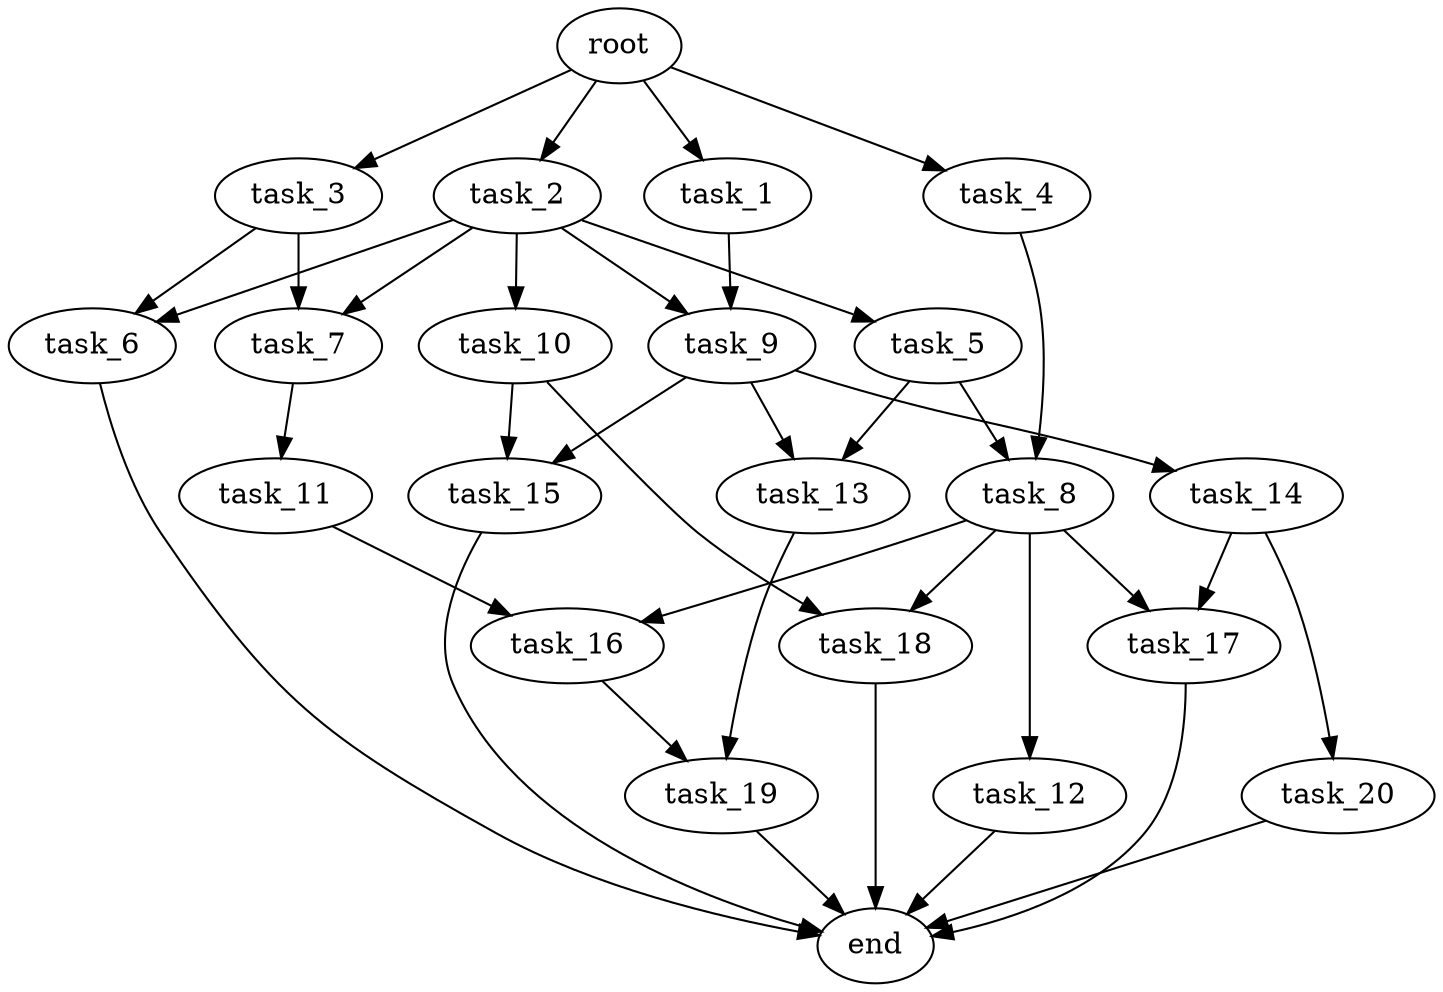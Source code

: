 digraph G {
  root [size="0.000000e+00"];
  task_1 [size="8.114278e+10"];
  task_2 [size="3.861401e+10"];
  task_3 [size="6.637225e+10"];
  task_4 [size="8.207655e+10"];
  task_5 [size="9.808201e+10"];
  task_6 [size="4.953791e+10"];
  task_7 [size="3.711591e+09"];
  task_8 [size="5.023409e+10"];
  task_9 [size="5.902214e+10"];
  task_10 [size="8.697133e+10"];
  task_11 [size="8.742030e+10"];
  task_12 [size="4.403622e+10"];
  task_13 [size="5.259985e+10"];
  task_14 [size="4.569824e+10"];
  task_15 [size="7.224716e+10"];
  task_16 [size="4.100376e+10"];
  task_17 [size="6.548158e+10"];
  task_18 [size="1.544458e+10"];
  task_19 [size="4.695437e+10"];
  task_20 [size="9.692067e+10"];
  end [size="0.000000e+00"];

  root -> task_1 [size="1.000000e-12"];
  root -> task_2 [size="1.000000e-12"];
  root -> task_3 [size="1.000000e-12"];
  root -> task_4 [size="1.000000e-12"];
  task_1 -> task_9 [size="2.951107e+08"];
  task_2 -> task_5 [size="9.808201e+08"];
  task_2 -> task_6 [size="2.476896e+08"];
  task_2 -> task_7 [size="1.855795e+07"];
  task_2 -> task_9 [size="2.951107e+08"];
  task_2 -> task_10 [size="8.697133e+08"];
  task_3 -> task_6 [size="2.476896e+08"];
  task_3 -> task_7 [size="1.855795e+07"];
  task_4 -> task_8 [size="2.511705e+08"];
  task_5 -> task_8 [size="2.511705e+08"];
  task_5 -> task_13 [size="2.629992e+08"];
  task_6 -> end [size="1.000000e-12"];
  task_7 -> task_11 [size="8.742030e+08"];
  task_8 -> task_12 [size="4.403622e+08"];
  task_8 -> task_16 [size="2.050188e+08"];
  task_8 -> task_17 [size="3.274079e+08"];
  task_8 -> task_18 [size="7.722289e+07"];
  task_9 -> task_13 [size="2.629992e+08"];
  task_9 -> task_14 [size="4.569824e+08"];
  task_9 -> task_15 [size="3.612358e+08"];
  task_10 -> task_15 [size="3.612358e+08"];
  task_10 -> task_18 [size="7.722289e+07"];
  task_11 -> task_16 [size="2.050188e+08"];
  task_12 -> end [size="1.000000e-12"];
  task_13 -> task_19 [size="2.347718e+08"];
  task_14 -> task_17 [size="3.274079e+08"];
  task_14 -> task_20 [size="9.692067e+08"];
  task_15 -> end [size="1.000000e-12"];
  task_16 -> task_19 [size="2.347718e+08"];
  task_17 -> end [size="1.000000e-12"];
  task_18 -> end [size="1.000000e-12"];
  task_19 -> end [size="1.000000e-12"];
  task_20 -> end [size="1.000000e-12"];
}
